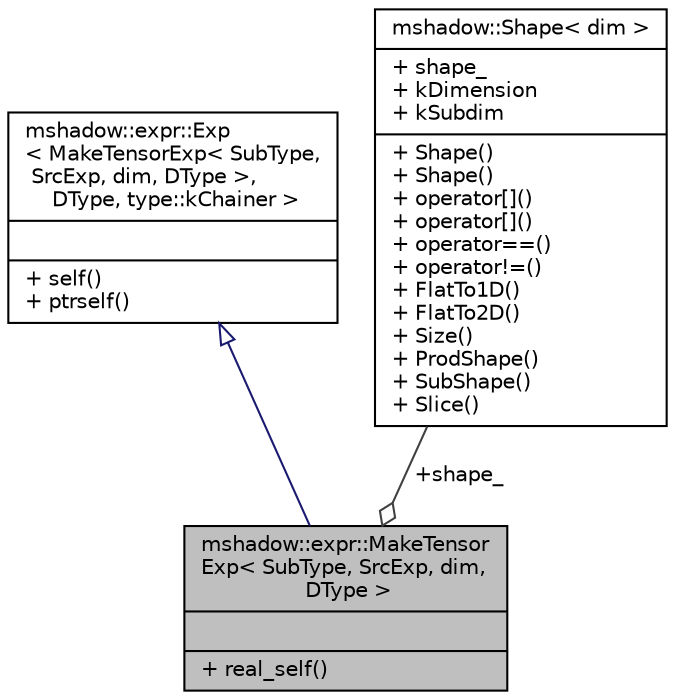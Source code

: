 digraph "mshadow::expr::MakeTensorExp&lt; SubType, SrcExp, dim, DType &gt;"
{
 // LATEX_PDF_SIZE
  edge [fontname="Helvetica",fontsize="10",labelfontname="Helvetica",labelfontsize="10"];
  node [fontname="Helvetica",fontsize="10",shape=record];
  Node1 [label="{mshadow::expr::MakeTensor\lExp\< SubType, SrcExp, dim,\l DType \>\n||+ real_self()\l}",height=0.2,width=0.4,color="black", fillcolor="grey75", style="filled", fontcolor="black",tooltip="a general class that allows extension that makes tensors of some shape"];
  Node2 -> Node1 [dir="back",color="midnightblue",fontsize="10",style="solid",arrowtail="onormal",fontname="Helvetica"];
  Node2 [label="{mshadow::expr::Exp\l\< MakeTensorExp\< SubType,\l SrcExp, dim, DType \>,\l DType, type::kChainer \>\n||+ self()\l+ ptrself()\l}",height=0.2,width=0.4,color="black", fillcolor="white", style="filled",URL="$structmshadow_1_1expr_1_1Exp.html",tooltip=" "];
  Node3 -> Node1 [color="grey25",fontsize="10",style="solid",label=" +shape_" ,arrowhead="odiamond",fontname="Helvetica"];
  Node3 [label="{mshadow::Shape\< dim \>\n|+ shape_\l+ kDimension\l+ kSubdim\l|+ Shape()\l+ Shape()\l+ operator[]()\l+ operator[]()\l+ operator==()\l+ operator!=()\l+ FlatTo1D()\l+ FlatTo2D()\l+ Size()\l+ ProdShape()\l+ SubShape()\l+ Slice()\l}",height=0.2,width=0.4,color="black", fillcolor="white", style="filled",URL="$structmshadow_1_1Shape.html",tooltip=" "];
}
